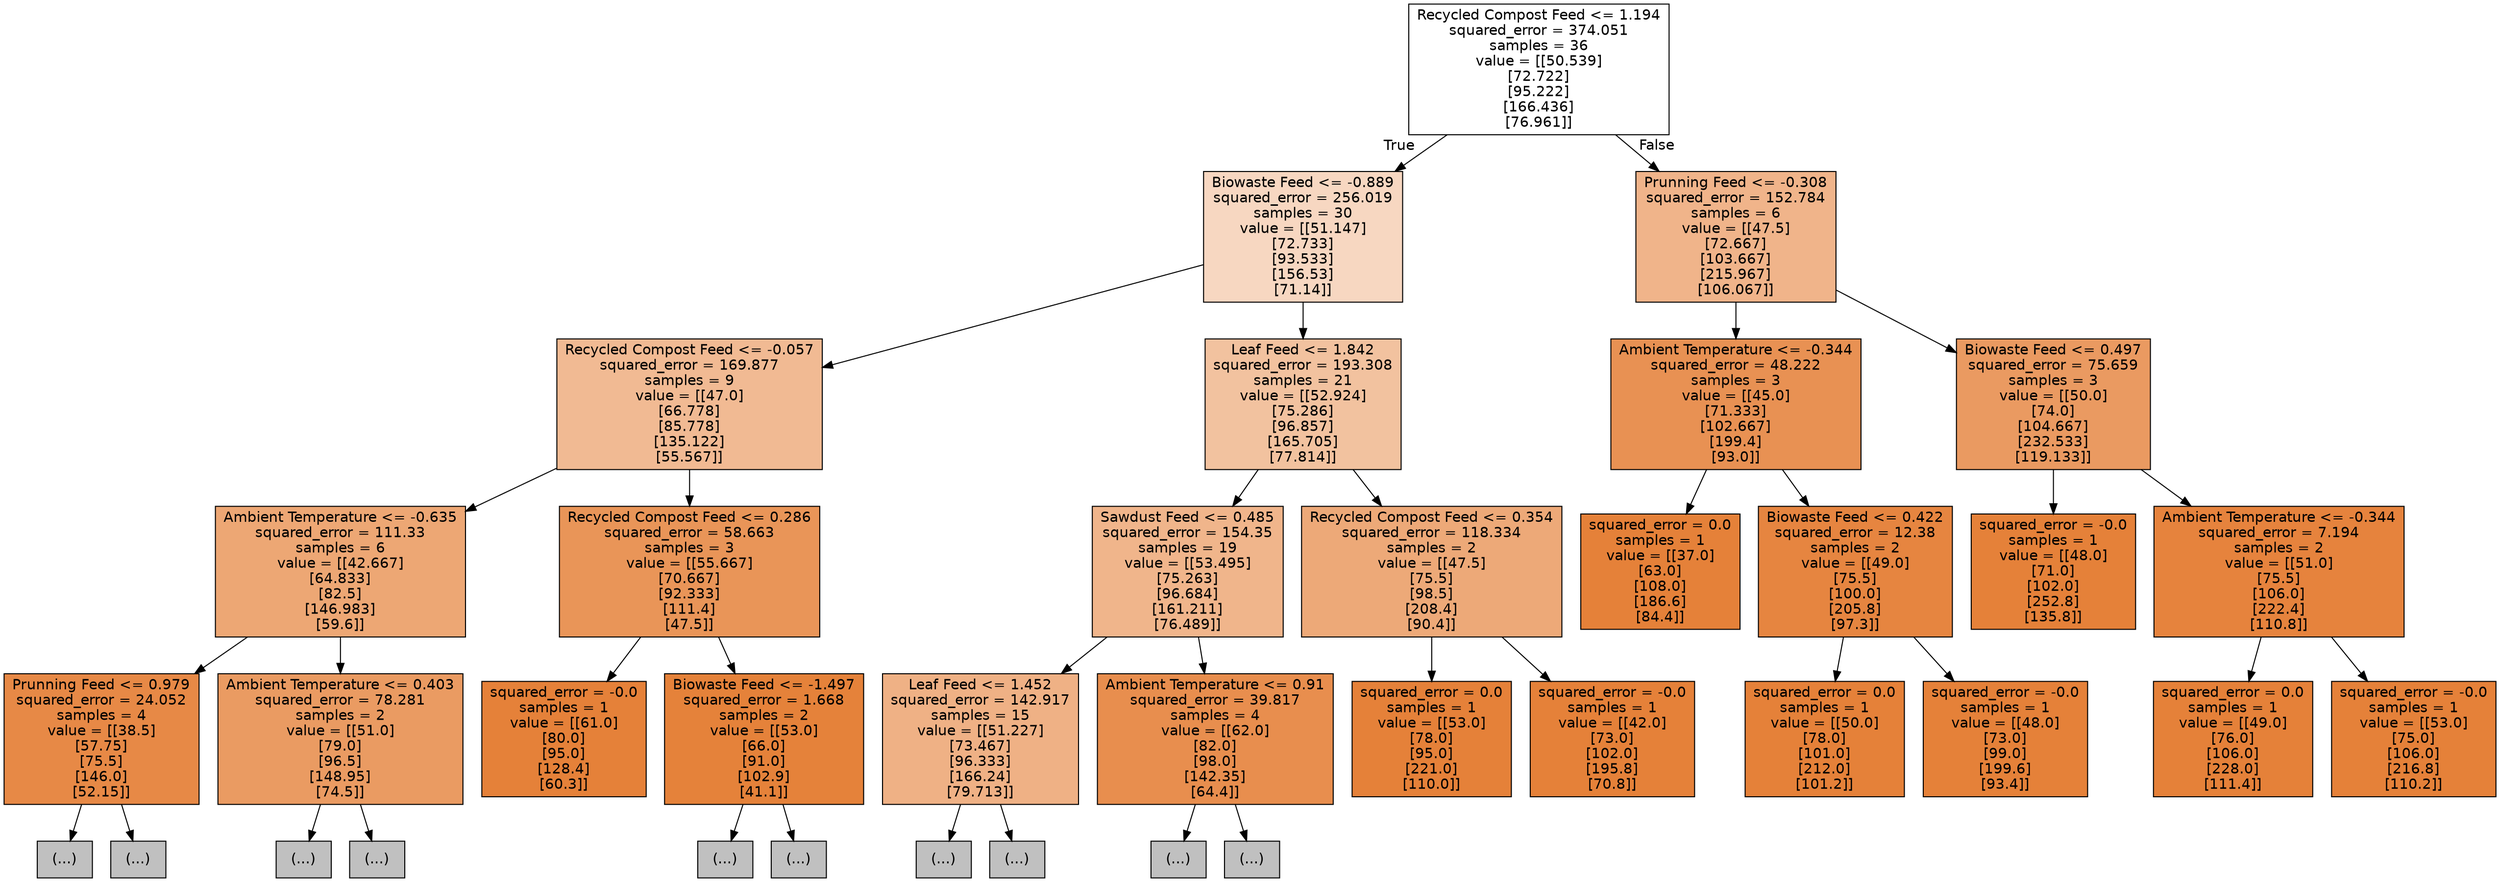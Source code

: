 digraph Tree {
node [shape=box, style="filled", color="black", fontname="helvetica"] ;
edge [fontname="helvetica"] ;
0 [label="Recycled Compost Feed <= 1.194\nsquared_error = 374.051\nsamples = 36\nvalue = [[50.539]\n[72.722]\n[95.222]\n[166.436]\n[76.961]]", fillcolor="#ffffff"] ;
1 [label="Biowaste Feed <= -0.889\nsquared_error = 256.019\nsamples = 30\nvalue = [[51.147]\n[72.733]\n[93.533]\n[156.53]\n[71.14]]", fillcolor="#f7d7c1"] ;
0 -> 1 [labeldistance=2.5, labelangle=45, headlabel="True"] ;
2 [label="Recycled Compost Feed <= -0.057\nsquared_error = 169.877\nsamples = 9\nvalue = [[47.0]\n[66.778]\n[85.778]\n[135.122]\n[55.567]]", fillcolor="#f1ba93"] ;
1 -> 2 ;
3 [label="Ambient Temperature <= -0.635\nsquared_error = 111.33\nsamples = 6\nvalue = [[42.667]\n[64.833]\n[82.5]\n[146.983]\n[59.6]]", fillcolor="#eda774"] ;
2 -> 3 ;
4 [label="Prunning Feed <= 0.979\nsquared_error = 24.052\nsamples = 4\nvalue = [[38.5]\n[57.75]\n[75.5]\n[146.0]\n[52.15]]", fillcolor="#e78946"] ;
3 -> 4 ;
5 [label="(...)", fillcolor="#C0C0C0"] ;
4 -> 5 ;
6 [label="(...)", fillcolor="#C0C0C0"] ;
4 -> 6 ;
7 [label="Ambient Temperature <= 0.403\nsquared_error = 78.281\nsamples = 2\nvalue = [[51.0]\n[79.0]\n[96.5]\n[148.95]\n[74.5]]", fillcolor="#ea9b62"] ;
3 -> 7 ;
8 [label="(...)", fillcolor="#C0C0C0"] ;
7 -> 8 ;
9 [label="(...)", fillcolor="#C0C0C0"] ;
7 -> 9 ;
10 [label="Recycled Compost Feed <= 0.286\nsquared_error = 58.663\nsamples = 3\nvalue = [[55.667]\n[70.667]\n[92.333]\n[111.4]\n[47.5]]", fillcolor="#e99558"] ;
2 -> 10 ;
11 [label="squared_error = -0.0\nsamples = 1\nvalue = [[61.0]\n[80.0]\n[95.0]\n[128.4]\n[60.3]]", fillcolor="#e58139"] ;
10 -> 11 ;
12 [label="Biowaste Feed <= -1.497\nsquared_error = 1.668\nsamples = 2\nvalue = [[53.0]\n[66.0]\n[91.0]\n[102.9]\n[41.1]]", fillcolor="#e5823a"] ;
10 -> 12 ;
13 [label="(...)", fillcolor="#C0C0C0"] ;
12 -> 13 ;
14 [label="(...)", fillcolor="#C0C0C0"] ;
12 -> 14 ;
15 [label="Leaf Feed <= 1.842\nsquared_error = 193.308\nsamples = 21\nvalue = [[52.924]\n[75.286]\n[96.857]\n[165.705]\n[77.814]]", fillcolor="#f2c29f"] ;
1 -> 15 ;
16 [label="Sawdust Feed <= 0.485\nsquared_error = 154.35\nsamples = 19\nvalue = [[53.495]\n[75.263]\n[96.684]\n[161.211]\n[76.489]]", fillcolor="#f0b58b"] ;
15 -> 16 ;
17 [label="Leaf Feed <= 1.452\nsquared_error = 142.917\nsamples = 15\nvalue = [[51.227]\n[73.467]\n[96.333]\n[166.24]\n[79.713]]", fillcolor="#efb185"] ;
16 -> 17 ;
18 [label="(...)", fillcolor="#C0C0C0"] ;
17 -> 18 ;
43 [label="(...)", fillcolor="#C0C0C0"] ;
17 -> 43 ;
44 [label="Ambient Temperature <= 0.91\nsquared_error = 39.817\nsamples = 4\nvalue = [[62.0]\n[82.0]\n[98.0]\n[142.35]\n[64.4]]", fillcolor="#e88e4e"] ;
16 -> 44 ;
45 [label="(...)", fillcolor="#C0C0C0"] ;
44 -> 45 ;
50 [label="(...)", fillcolor="#C0C0C0"] ;
44 -> 50 ;
51 [label="Recycled Compost Feed <= 0.354\nsquared_error = 118.334\nsamples = 2\nvalue = [[47.5]\n[75.5]\n[98.5]\n[208.4]\n[90.4]]", fillcolor="#eda978"] ;
15 -> 51 ;
52 [label="squared_error = 0.0\nsamples = 1\nvalue = [[53.0]\n[78.0]\n[95.0]\n[221.0]\n[110.0]]", fillcolor="#e58139"] ;
51 -> 52 ;
53 [label="squared_error = -0.0\nsamples = 1\nvalue = [[42.0]\n[73.0]\n[102.0]\n[195.8]\n[70.8]]", fillcolor="#e58139"] ;
51 -> 53 ;
54 [label="Prunning Feed <= -0.308\nsquared_error = 152.784\nsamples = 6\nvalue = [[47.5]\n[72.667]\n[103.667]\n[215.967]\n[106.067]]", fillcolor="#f0b48a"] ;
0 -> 54 [labeldistance=2.5, labelangle=-45, headlabel="False"] ;
55 [label="Ambient Temperature <= -0.344\nsquared_error = 48.222\nsamples = 3\nvalue = [[45.0]\n[71.333]\n[102.667]\n[199.4]\n[93.0]]", fillcolor="#e89153"] ;
54 -> 55 ;
56 [label="squared_error = 0.0\nsamples = 1\nvalue = [[37.0]\n[63.0]\n[108.0]\n[186.6]\n[84.4]]", fillcolor="#e58139"] ;
55 -> 56 ;
57 [label="Biowaste Feed <= 0.422\nsquared_error = 12.38\nsamples = 2\nvalue = [[49.0]\n[75.5]\n[100.0]\n[205.8]\n[97.3]]", fillcolor="#e68540"] ;
55 -> 57 ;
58 [label="squared_error = 0.0\nsamples = 1\nvalue = [[50.0]\n[78.0]\n[101.0]\n[212.0]\n[101.2]]", fillcolor="#e58139"] ;
57 -> 58 ;
59 [label="squared_error = -0.0\nsamples = 1\nvalue = [[48.0]\n[73.0]\n[99.0]\n[199.6]\n[93.4]]", fillcolor="#e58139"] ;
57 -> 59 ;
60 [label="Biowaste Feed <= 0.497\nsquared_error = 75.659\nsamples = 3\nvalue = [[50.0]\n[74.0]\n[104.667]\n[232.533]\n[119.133]]", fillcolor="#ea9a61"] ;
54 -> 60 ;
61 [label="squared_error = -0.0\nsamples = 1\nvalue = [[48.0]\n[71.0]\n[102.0]\n[252.8]\n[135.8]]", fillcolor="#e58139"] ;
60 -> 61 ;
62 [label="Ambient Temperature <= -0.344\nsquared_error = 7.194\nsamples = 2\nvalue = [[51.0]\n[75.5]\n[106.0]\n[222.4]\n[110.8]]", fillcolor="#e6833d"] ;
60 -> 62 ;
63 [label="squared_error = 0.0\nsamples = 1\nvalue = [[49.0]\n[76.0]\n[106.0]\n[228.0]\n[111.4]]", fillcolor="#e58139"] ;
62 -> 63 ;
64 [label="squared_error = -0.0\nsamples = 1\nvalue = [[53.0]\n[75.0]\n[106.0]\n[216.8]\n[110.2]]", fillcolor="#e58139"] ;
62 -> 64 ;
}